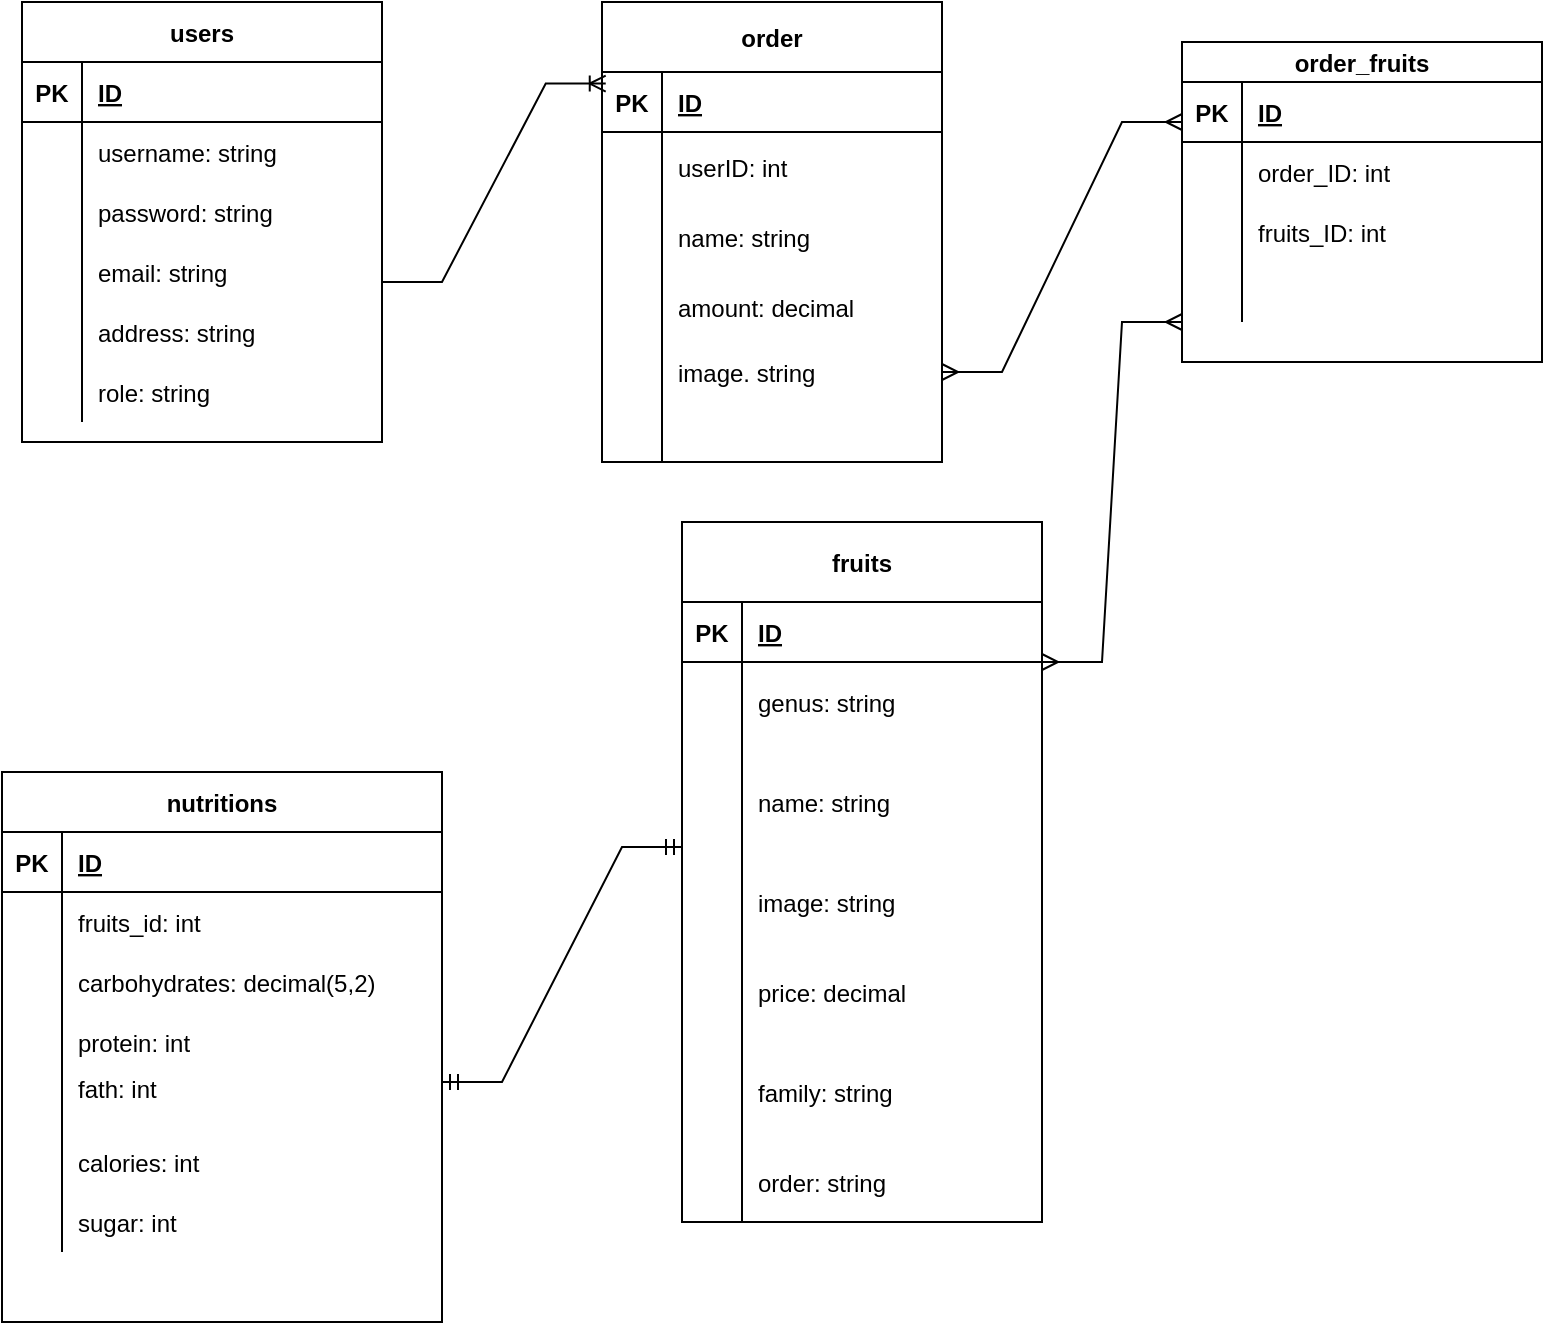 <mxfile version="19.0.3" type="device"><diagram id="cMghiJ5_jSuFZ60C_QX_" name="Pagina-1"><mxGraphModel dx="1038" dy="641" grid="1" gridSize="10" guides="1" tooltips="1" connect="1" arrows="1" fold="1" page="1" pageScale="1" pageWidth="827" pageHeight="1169" math="0" shadow="0"><root><mxCell id="0"/><mxCell id="1" parent="0"/><mxCell id="c5uVq7gcCtIKhNcMUofI-14" value="fruits" style="shape=table;startSize=40;container=1;collapsible=1;childLayout=tableLayout;fixedRows=1;rowLines=0;fontStyle=1;align=center;resizeLast=1;" parent="1" vertex="1"><mxGeometry x="370" y="300" width="180" height="350" as="geometry"/></mxCell><mxCell id="c5uVq7gcCtIKhNcMUofI-15" value="" style="shape=tableRow;horizontal=0;startSize=0;swimlaneHead=0;swimlaneBody=0;fillColor=none;collapsible=0;dropTarget=0;points=[[0,0.5],[1,0.5]];portConstraint=eastwest;top=0;left=0;right=0;bottom=1;" parent="c5uVq7gcCtIKhNcMUofI-14" vertex="1"><mxGeometry y="40" width="180" height="30" as="geometry"/></mxCell><mxCell id="c5uVq7gcCtIKhNcMUofI-16" value="PK" style="shape=partialRectangle;connectable=0;fillColor=none;top=0;left=0;bottom=0;right=0;fontStyle=1;overflow=hidden;" parent="c5uVq7gcCtIKhNcMUofI-15" vertex="1"><mxGeometry width="30" height="30" as="geometry"><mxRectangle width="30" height="30" as="alternateBounds"/></mxGeometry></mxCell><mxCell id="c5uVq7gcCtIKhNcMUofI-17" value="ID" style="shape=partialRectangle;connectable=0;fillColor=none;top=0;left=0;bottom=0;right=0;align=left;spacingLeft=6;fontStyle=5;overflow=hidden;" parent="c5uVq7gcCtIKhNcMUofI-15" vertex="1"><mxGeometry x="30" width="150" height="30" as="geometry"><mxRectangle width="150" height="30" as="alternateBounds"/></mxGeometry></mxCell><mxCell id="c5uVq7gcCtIKhNcMUofI-18" value="" style="shape=tableRow;horizontal=0;startSize=0;swimlaneHead=0;swimlaneBody=0;fillColor=none;collapsible=0;dropTarget=0;points=[[0,0.5],[1,0.5]];portConstraint=eastwest;top=0;left=0;right=0;bottom=0;" parent="c5uVq7gcCtIKhNcMUofI-14" vertex="1"><mxGeometry y="70" width="180" height="40" as="geometry"/></mxCell><mxCell id="c5uVq7gcCtIKhNcMUofI-19" value="" style="shape=partialRectangle;connectable=0;fillColor=none;top=0;left=0;bottom=0;right=0;editable=1;overflow=hidden;" parent="c5uVq7gcCtIKhNcMUofI-18" vertex="1"><mxGeometry width="30" height="40" as="geometry"><mxRectangle width="30" height="40" as="alternateBounds"/></mxGeometry></mxCell><mxCell id="c5uVq7gcCtIKhNcMUofI-20" value="genus: string" style="shape=partialRectangle;connectable=0;fillColor=none;top=0;left=0;bottom=0;right=0;align=left;spacingLeft=6;overflow=hidden;" parent="c5uVq7gcCtIKhNcMUofI-18" vertex="1"><mxGeometry x="30" width="150" height="40" as="geometry"><mxRectangle width="150" height="40" as="alternateBounds"/></mxGeometry></mxCell><mxCell id="c5uVq7gcCtIKhNcMUofI-21" value="" style="shape=tableRow;horizontal=0;startSize=0;swimlaneHead=0;swimlaneBody=0;fillColor=none;collapsible=0;dropTarget=0;points=[[0,0.5],[1,0.5]];portConstraint=eastwest;top=0;left=0;right=0;bottom=0;" parent="c5uVq7gcCtIKhNcMUofI-14" vertex="1"><mxGeometry y="110" width="180" height="60" as="geometry"/></mxCell><mxCell id="c5uVq7gcCtIKhNcMUofI-22" value="" style="shape=partialRectangle;connectable=0;fillColor=none;top=0;left=0;bottom=0;right=0;editable=1;overflow=hidden;" parent="c5uVq7gcCtIKhNcMUofI-21" vertex="1"><mxGeometry width="30" height="60" as="geometry"><mxRectangle width="30" height="60" as="alternateBounds"/></mxGeometry></mxCell><mxCell id="c5uVq7gcCtIKhNcMUofI-23" value="name: string" style="shape=partialRectangle;connectable=0;fillColor=none;top=0;left=0;bottom=0;right=0;align=left;spacingLeft=6;overflow=hidden;" parent="c5uVq7gcCtIKhNcMUofI-21" vertex="1"><mxGeometry x="30" width="150" height="60" as="geometry"><mxRectangle width="150" height="60" as="alternateBounds"/></mxGeometry></mxCell><mxCell id="c5uVq7gcCtIKhNcMUofI-24" value="" style="shape=tableRow;horizontal=0;startSize=0;swimlaneHead=0;swimlaneBody=0;fillColor=none;collapsible=0;dropTarget=0;points=[[0,0.5],[1,0.5]];portConstraint=eastwest;top=0;left=0;right=0;bottom=0;" parent="c5uVq7gcCtIKhNcMUofI-14" vertex="1"><mxGeometry y="170" width="180" height="40" as="geometry"/></mxCell><mxCell id="c5uVq7gcCtIKhNcMUofI-25" value="" style="shape=partialRectangle;connectable=0;fillColor=none;top=0;left=0;bottom=0;right=0;editable=1;overflow=hidden;" parent="c5uVq7gcCtIKhNcMUofI-24" vertex="1"><mxGeometry width="30" height="40" as="geometry"><mxRectangle width="30" height="40" as="alternateBounds"/></mxGeometry></mxCell><mxCell id="c5uVq7gcCtIKhNcMUofI-26" value="image: string" style="shape=partialRectangle;connectable=0;fillColor=none;top=0;left=0;bottom=0;right=0;align=left;spacingLeft=6;overflow=hidden;" parent="c5uVq7gcCtIKhNcMUofI-24" vertex="1"><mxGeometry x="30" width="150" height="40" as="geometry"><mxRectangle width="150" height="40" as="alternateBounds"/></mxGeometry></mxCell><mxCell id="c5uVq7gcCtIKhNcMUofI-30" value="" style="shape=tableRow;horizontal=0;startSize=0;swimlaneHead=0;swimlaneBody=0;fillColor=none;collapsible=0;dropTarget=0;points=[[0,0.5],[1,0.5]];portConstraint=eastwest;top=0;left=0;right=0;bottom=0;" parent="c5uVq7gcCtIKhNcMUofI-14" vertex="1"><mxGeometry y="210" width="180" height="50" as="geometry"/></mxCell><mxCell id="c5uVq7gcCtIKhNcMUofI-31" value="" style="shape=partialRectangle;connectable=0;fillColor=none;top=0;left=0;bottom=0;right=0;editable=1;overflow=hidden;" parent="c5uVq7gcCtIKhNcMUofI-30" vertex="1"><mxGeometry width="30" height="50" as="geometry"><mxRectangle width="30" height="50" as="alternateBounds"/></mxGeometry></mxCell><mxCell id="c5uVq7gcCtIKhNcMUofI-32" value="price: decimal" style="shape=partialRectangle;connectable=0;fillColor=none;top=0;left=0;bottom=0;right=0;align=left;spacingLeft=6;overflow=hidden;" parent="c5uVq7gcCtIKhNcMUofI-30" vertex="1"><mxGeometry x="30" width="150" height="50" as="geometry"><mxRectangle width="150" height="50" as="alternateBounds"/></mxGeometry></mxCell><mxCell id="c5uVq7gcCtIKhNcMUofI-33" value="" style="shape=tableRow;horizontal=0;startSize=0;swimlaneHead=0;swimlaneBody=0;fillColor=none;collapsible=0;dropTarget=0;points=[[0,0.5],[1,0.5]];portConstraint=eastwest;top=0;left=0;right=0;bottom=0;" parent="c5uVq7gcCtIKhNcMUofI-14" vertex="1"><mxGeometry y="260" width="180" height="50" as="geometry"/></mxCell><mxCell id="c5uVq7gcCtIKhNcMUofI-34" value="" style="shape=partialRectangle;connectable=0;fillColor=none;top=0;left=0;bottom=0;right=0;editable=1;overflow=hidden;" parent="c5uVq7gcCtIKhNcMUofI-33" vertex="1"><mxGeometry width="30" height="50" as="geometry"><mxRectangle width="30" height="50" as="alternateBounds"/></mxGeometry></mxCell><mxCell id="c5uVq7gcCtIKhNcMUofI-35" value="family: string" style="shape=partialRectangle;connectable=0;fillColor=none;top=0;left=0;bottom=0;right=0;align=left;spacingLeft=6;overflow=hidden;" parent="c5uVq7gcCtIKhNcMUofI-33" vertex="1"><mxGeometry x="30" width="150" height="50" as="geometry"><mxRectangle width="150" height="50" as="alternateBounds"/></mxGeometry></mxCell><mxCell id="c5uVq7gcCtIKhNcMUofI-42" value="" style="shape=tableRow;horizontal=0;startSize=0;swimlaneHead=0;swimlaneBody=0;fillColor=none;collapsible=0;dropTarget=0;points=[[0,0.5],[1,0.5]];portConstraint=eastwest;top=0;left=0;right=0;bottom=0;" parent="c5uVq7gcCtIKhNcMUofI-14" vertex="1"><mxGeometry y="310" width="180" height="40" as="geometry"/></mxCell><mxCell id="c5uVq7gcCtIKhNcMUofI-43" value="" style="shape=partialRectangle;connectable=0;fillColor=none;top=0;left=0;bottom=0;right=0;editable=1;overflow=hidden;" parent="c5uVq7gcCtIKhNcMUofI-42" vertex="1"><mxGeometry width="30" height="40" as="geometry"><mxRectangle width="30" height="40" as="alternateBounds"/></mxGeometry></mxCell><mxCell id="c5uVq7gcCtIKhNcMUofI-44" value="order: string" style="shape=partialRectangle;connectable=0;fillColor=none;top=0;left=0;bottom=0;right=0;align=left;spacingLeft=6;overflow=hidden;" parent="c5uVq7gcCtIKhNcMUofI-42" vertex="1"><mxGeometry x="30" width="150" height="40" as="geometry"><mxRectangle width="150" height="40" as="alternateBounds"/></mxGeometry></mxCell><mxCell id="c5uVq7gcCtIKhNcMUofI-45" value="nutritions" style="shape=table;startSize=30;container=1;collapsible=1;childLayout=tableLayout;fixedRows=1;rowLines=0;fontStyle=1;align=center;resizeLast=1;" parent="1" vertex="1"><mxGeometry x="30" y="425" width="220" height="275" as="geometry"/></mxCell><mxCell id="c5uVq7gcCtIKhNcMUofI-46" value="" style="shape=tableRow;horizontal=0;startSize=0;swimlaneHead=0;swimlaneBody=0;fillColor=none;collapsible=0;dropTarget=0;points=[[0,0.5],[1,0.5]];portConstraint=eastwest;top=0;left=0;right=0;bottom=1;" parent="c5uVq7gcCtIKhNcMUofI-45" vertex="1"><mxGeometry y="30" width="220" height="30" as="geometry"/></mxCell><mxCell id="c5uVq7gcCtIKhNcMUofI-47" value="PK" style="shape=partialRectangle;connectable=0;fillColor=none;top=0;left=0;bottom=0;right=0;fontStyle=1;overflow=hidden;" parent="c5uVq7gcCtIKhNcMUofI-46" vertex="1"><mxGeometry width="30" height="30" as="geometry"><mxRectangle width="30" height="30" as="alternateBounds"/></mxGeometry></mxCell><mxCell id="c5uVq7gcCtIKhNcMUofI-48" value="ID" style="shape=partialRectangle;connectable=0;fillColor=none;top=0;left=0;bottom=0;right=0;align=left;spacingLeft=6;fontStyle=5;overflow=hidden;" parent="c5uVq7gcCtIKhNcMUofI-46" vertex="1"><mxGeometry x="30" width="190" height="30" as="geometry"><mxRectangle width="190" height="30" as="alternateBounds"/></mxGeometry></mxCell><mxCell id="c5uVq7gcCtIKhNcMUofI-113" value="" style="shape=tableRow;horizontal=0;startSize=0;swimlaneHead=0;swimlaneBody=0;fillColor=none;collapsible=0;dropTarget=0;points=[[0,0.5],[1,0.5]];portConstraint=eastwest;top=0;left=0;right=0;bottom=0;" parent="c5uVq7gcCtIKhNcMUofI-45" vertex="1"><mxGeometry y="60" width="220" height="30" as="geometry"/></mxCell><mxCell id="c5uVq7gcCtIKhNcMUofI-114" value="" style="shape=partialRectangle;connectable=0;fillColor=none;top=0;left=0;bottom=0;right=0;editable=1;overflow=hidden;" parent="c5uVq7gcCtIKhNcMUofI-113" vertex="1"><mxGeometry width="30" height="30" as="geometry"><mxRectangle width="30" height="30" as="alternateBounds"/></mxGeometry></mxCell><mxCell id="c5uVq7gcCtIKhNcMUofI-115" value="fruits_id: int" style="shape=partialRectangle;connectable=0;fillColor=none;top=0;left=0;bottom=0;right=0;align=left;spacingLeft=6;overflow=hidden;" parent="c5uVq7gcCtIKhNcMUofI-113" vertex="1"><mxGeometry x="30" width="190" height="30" as="geometry"><mxRectangle width="190" height="30" as="alternateBounds"/></mxGeometry></mxCell><mxCell id="c5uVq7gcCtIKhNcMUofI-49" value="" style="shape=tableRow;horizontal=0;startSize=0;swimlaneHead=0;swimlaneBody=0;fillColor=none;collapsible=0;dropTarget=0;points=[[0,0.5],[1,0.5]];portConstraint=eastwest;top=0;left=0;right=0;bottom=0;" parent="c5uVq7gcCtIKhNcMUofI-45" vertex="1"><mxGeometry y="90" width="220" height="30" as="geometry"/></mxCell><mxCell id="c5uVq7gcCtIKhNcMUofI-50" value="" style="shape=partialRectangle;connectable=0;fillColor=none;top=0;left=0;bottom=0;right=0;editable=1;overflow=hidden;" parent="c5uVq7gcCtIKhNcMUofI-49" vertex="1"><mxGeometry width="30" height="30" as="geometry"><mxRectangle width="30" height="30" as="alternateBounds"/></mxGeometry></mxCell><mxCell id="c5uVq7gcCtIKhNcMUofI-51" value="carbohydrates: decimal(5,2)" style="shape=partialRectangle;connectable=0;fillColor=none;top=0;left=0;bottom=0;right=0;align=left;spacingLeft=6;overflow=hidden;" parent="c5uVq7gcCtIKhNcMUofI-49" vertex="1"><mxGeometry x="30" width="190" height="30" as="geometry"><mxRectangle width="190" height="30" as="alternateBounds"/></mxGeometry></mxCell><mxCell id="c5uVq7gcCtIKhNcMUofI-52" value="" style="shape=tableRow;horizontal=0;startSize=0;swimlaneHead=0;swimlaneBody=0;fillColor=none;collapsible=0;dropTarget=0;points=[[0,0.5],[1,0.5]];portConstraint=eastwest;top=0;left=0;right=0;bottom=0;" parent="c5uVq7gcCtIKhNcMUofI-45" vertex="1"><mxGeometry y="120" width="220" height="30" as="geometry"/></mxCell><mxCell id="c5uVq7gcCtIKhNcMUofI-53" value="" style="shape=partialRectangle;connectable=0;fillColor=none;top=0;left=0;bottom=0;right=0;editable=1;overflow=hidden;" parent="c5uVq7gcCtIKhNcMUofI-52" vertex="1"><mxGeometry width="30" height="30" as="geometry"><mxRectangle width="30" height="30" as="alternateBounds"/></mxGeometry></mxCell><mxCell id="c5uVq7gcCtIKhNcMUofI-54" value="protein: int" style="shape=partialRectangle;connectable=0;fillColor=none;top=0;left=0;bottom=0;right=0;align=left;spacingLeft=6;overflow=hidden;" parent="c5uVq7gcCtIKhNcMUofI-52" vertex="1"><mxGeometry x="30" width="190" height="30" as="geometry"><mxRectangle width="190" height="30" as="alternateBounds"/></mxGeometry></mxCell><mxCell id="c5uVq7gcCtIKhNcMUofI-58" value="" style="shape=tableRow;horizontal=0;startSize=0;swimlaneHead=0;swimlaneBody=0;fillColor=none;collapsible=0;dropTarget=0;points=[[0,0.5],[1,0.5]];portConstraint=eastwest;top=0;left=0;right=0;bottom=0;" parent="c5uVq7gcCtIKhNcMUofI-45" vertex="1"><mxGeometry y="150" width="220" height="30" as="geometry"/></mxCell><mxCell id="c5uVq7gcCtIKhNcMUofI-59" value="" style="shape=partialRectangle;connectable=0;fillColor=none;top=0;left=0;bottom=0;right=0;editable=1;overflow=hidden;" parent="c5uVq7gcCtIKhNcMUofI-58" vertex="1"><mxGeometry width="30" height="30" as="geometry"><mxRectangle width="30" height="30" as="alternateBounds"/></mxGeometry></mxCell><mxCell id="c5uVq7gcCtIKhNcMUofI-60" value="fath: int&#10;" style="shape=partialRectangle;connectable=0;fillColor=none;top=0;left=0;bottom=0;right=0;align=left;spacingLeft=6;overflow=hidden;" parent="c5uVq7gcCtIKhNcMUofI-58" vertex="1"><mxGeometry x="30" width="190" height="30" as="geometry"><mxRectangle width="190" height="30" as="alternateBounds"/></mxGeometry></mxCell><mxCell id="c5uVq7gcCtIKhNcMUofI-61" value="" style="shape=tableRow;horizontal=0;startSize=0;swimlaneHead=0;swimlaneBody=0;fillColor=none;collapsible=0;dropTarget=0;points=[[0,0.5],[1,0.5]];portConstraint=eastwest;top=0;left=0;right=0;bottom=0;" parent="c5uVq7gcCtIKhNcMUofI-45" vertex="1"><mxGeometry y="180" width="220" height="30" as="geometry"/></mxCell><mxCell id="c5uVq7gcCtIKhNcMUofI-62" value="" style="shape=partialRectangle;connectable=0;fillColor=none;top=0;left=0;bottom=0;right=0;editable=1;overflow=hidden;" parent="c5uVq7gcCtIKhNcMUofI-61" vertex="1"><mxGeometry width="30" height="30" as="geometry"><mxRectangle width="30" height="30" as="alternateBounds"/></mxGeometry></mxCell><mxCell id="c5uVq7gcCtIKhNcMUofI-63" value="calories: int" style="shape=partialRectangle;connectable=0;fillColor=none;top=0;left=0;bottom=0;right=0;align=left;spacingLeft=6;overflow=hidden;" parent="c5uVq7gcCtIKhNcMUofI-61" vertex="1"><mxGeometry x="30" width="190" height="30" as="geometry"><mxRectangle width="190" height="30" as="alternateBounds"/></mxGeometry></mxCell><mxCell id="c5uVq7gcCtIKhNcMUofI-55" value="" style="shape=tableRow;horizontal=0;startSize=0;swimlaneHead=0;swimlaneBody=0;fillColor=none;collapsible=0;dropTarget=0;points=[[0,0.5],[1,0.5]];portConstraint=eastwest;top=0;left=0;right=0;bottom=0;" parent="c5uVq7gcCtIKhNcMUofI-45" vertex="1"><mxGeometry y="210" width="220" height="30" as="geometry"/></mxCell><mxCell id="c5uVq7gcCtIKhNcMUofI-56" value="" style="shape=partialRectangle;connectable=0;fillColor=none;top=0;left=0;bottom=0;right=0;editable=1;overflow=hidden;" parent="c5uVq7gcCtIKhNcMUofI-55" vertex="1"><mxGeometry width="30" height="30" as="geometry"><mxRectangle width="30" height="30" as="alternateBounds"/></mxGeometry></mxCell><mxCell id="c5uVq7gcCtIKhNcMUofI-57" value="sugar: int" style="shape=partialRectangle;connectable=0;fillColor=none;top=0;left=0;bottom=0;right=0;align=left;spacingLeft=6;overflow=hidden;" parent="c5uVq7gcCtIKhNcMUofI-55" vertex="1"><mxGeometry x="30" width="190" height="30" as="geometry"><mxRectangle width="190" height="30" as="alternateBounds"/></mxGeometry></mxCell><mxCell id="c5uVq7gcCtIKhNcMUofI-65" value="users" style="shape=table;startSize=30;container=1;collapsible=1;childLayout=tableLayout;fixedRows=1;rowLines=0;fontStyle=1;align=center;resizeLast=1;" parent="1" vertex="1"><mxGeometry x="40" y="40" width="180" height="220" as="geometry"/></mxCell><mxCell id="c5uVq7gcCtIKhNcMUofI-66" value="" style="shape=tableRow;horizontal=0;startSize=0;swimlaneHead=0;swimlaneBody=0;fillColor=none;collapsible=0;dropTarget=0;points=[[0,0.5],[1,0.5]];portConstraint=eastwest;top=0;left=0;right=0;bottom=1;" parent="c5uVq7gcCtIKhNcMUofI-65" vertex="1"><mxGeometry y="30" width="180" height="30" as="geometry"/></mxCell><mxCell id="c5uVq7gcCtIKhNcMUofI-67" value="PK" style="shape=partialRectangle;connectable=0;fillColor=none;top=0;left=0;bottom=0;right=0;fontStyle=1;overflow=hidden;" parent="c5uVq7gcCtIKhNcMUofI-66" vertex="1"><mxGeometry width="30" height="30" as="geometry"><mxRectangle width="30" height="30" as="alternateBounds"/></mxGeometry></mxCell><mxCell id="c5uVq7gcCtIKhNcMUofI-68" value="ID" style="shape=partialRectangle;connectable=0;fillColor=none;top=0;left=0;bottom=0;right=0;align=left;spacingLeft=6;fontStyle=5;overflow=hidden;" parent="c5uVq7gcCtIKhNcMUofI-66" vertex="1"><mxGeometry x="30" width="150" height="30" as="geometry"><mxRectangle width="150" height="30" as="alternateBounds"/></mxGeometry></mxCell><mxCell id="c5uVq7gcCtIKhNcMUofI-69" value="" style="shape=tableRow;horizontal=0;startSize=0;swimlaneHead=0;swimlaneBody=0;fillColor=none;collapsible=0;dropTarget=0;points=[[0,0.5],[1,0.5]];portConstraint=eastwest;top=0;left=0;right=0;bottom=0;" parent="c5uVq7gcCtIKhNcMUofI-65" vertex="1"><mxGeometry y="60" width="180" height="30" as="geometry"/></mxCell><mxCell id="c5uVq7gcCtIKhNcMUofI-70" value="" style="shape=partialRectangle;connectable=0;fillColor=none;top=0;left=0;bottom=0;right=0;editable=1;overflow=hidden;" parent="c5uVq7gcCtIKhNcMUofI-69" vertex="1"><mxGeometry width="30" height="30" as="geometry"><mxRectangle width="30" height="30" as="alternateBounds"/></mxGeometry></mxCell><mxCell id="c5uVq7gcCtIKhNcMUofI-71" value="username: string" style="shape=partialRectangle;connectable=0;fillColor=none;top=0;left=0;bottom=0;right=0;align=left;spacingLeft=6;overflow=hidden;" parent="c5uVq7gcCtIKhNcMUofI-69" vertex="1"><mxGeometry x="30" width="150" height="30" as="geometry"><mxRectangle width="150" height="30" as="alternateBounds"/></mxGeometry></mxCell><mxCell id="c5uVq7gcCtIKhNcMUofI-72" value="" style="shape=tableRow;horizontal=0;startSize=0;swimlaneHead=0;swimlaneBody=0;fillColor=none;collapsible=0;dropTarget=0;points=[[0,0.5],[1,0.5]];portConstraint=eastwest;top=0;left=0;right=0;bottom=0;" parent="c5uVq7gcCtIKhNcMUofI-65" vertex="1"><mxGeometry y="90" width="180" height="30" as="geometry"/></mxCell><mxCell id="c5uVq7gcCtIKhNcMUofI-73" value="" style="shape=partialRectangle;connectable=0;fillColor=none;top=0;left=0;bottom=0;right=0;editable=1;overflow=hidden;" parent="c5uVq7gcCtIKhNcMUofI-72" vertex="1"><mxGeometry width="30" height="30" as="geometry"><mxRectangle width="30" height="30" as="alternateBounds"/></mxGeometry></mxCell><mxCell id="c5uVq7gcCtIKhNcMUofI-74" value="password: string" style="shape=partialRectangle;connectable=0;fillColor=none;top=0;left=0;bottom=0;right=0;align=left;spacingLeft=6;overflow=hidden;" parent="c5uVq7gcCtIKhNcMUofI-72" vertex="1"><mxGeometry x="30" width="150" height="30" as="geometry"><mxRectangle width="150" height="30" as="alternateBounds"/></mxGeometry></mxCell><mxCell id="c5uVq7gcCtIKhNcMUofI-75" value="" style="shape=tableRow;horizontal=0;startSize=0;swimlaneHead=0;swimlaneBody=0;fillColor=none;collapsible=0;dropTarget=0;points=[[0,0.5],[1,0.5]];portConstraint=eastwest;top=0;left=0;right=0;bottom=0;" parent="c5uVq7gcCtIKhNcMUofI-65" vertex="1"><mxGeometry y="120" width="180" height="30" as="geometry"/></mxCell><mxCell id="c5uVq7gcCtIKhNcMUofI-76" value="" style="shape=partialRectangle;connectable=0;fillColor=none;top=0;left=0;bottom=0;right=0;editable=1;overflow=hidden;" parent="c5uVq7gcCtIKhNcMUofI-75" vertex="1"><mxGeometry width="30" height="30" as="geometry"><mxRectangle width="30" height="30" as="alternateBounds"/></mxGeometry></mxCell><mxCell id="c5uVq7gcCtIKhNcMUofI-77" value="email: string" style="shape=partialRectangle;connectable=0;fillColor=none;top=0;left=0;bottom=0;right=0;align=left;spacingLeft=6;overflow=hidden;" parent="c5uVq7gcCtIKhNcMUofI-75" vertex="1"><mxGeometry x="30" width="150" height="30" as="geometry"><mxRectangle width="150" height="30" as="alternateBounds"/></mxGeometry></mxCell><mxCell id="c5uVq7gcCtIKhNcMUofI-134" value="" style="shape=tableRow;horizontal=0;startSize=0;swimlaneHead=0;swimlaneBody=0;fillColor=none;collapsible=0;dropTarget=0;points=[[0,0.5],[1,0.5]];portConstraint=eastwest;top=0;left=0;right=0;bottom=0;" parent="c5uVq7gcCtIKhNcMUofI-65" vertex="1"><mxGeometry y="150" width="180" height="30" as="geometry"/></mxCell><mxCell id="c5uVq7gcCtIKhNcMUofI-135" value="" style="shape=partialRectangle;connectable=0;fillColor=none;top=0;left=0;bottom=0;right=0;editable=1;overflow=hidden;" parent="c5uVq7gcCtIKhNcMUofI-134" vertex="1"><mxGeometry width="30" height="30" as="geometry"><mxRectangle width="30" height="30" as="alternateBounds"/></mxGeometry></mxCell><mxCell id="c5uVq7gcCtIKhNcMUofI-136" value="address: string" style="shape=partialRectangle;connectable=0;fillColor=none;top=0;left=0;bottom=0;right=0;align=left;spacingLeft=6;overflow=hidden;" parent="c5uVq7gcCtIKhNcMUofI-134" vertex="1"><mxGeometry x="30" width="150" height="30" as="geometry"><mxRectangle width="150" height="30" as="alternateBounds"/></mxGeometry></mxCell><mxCell id="c5uVq7gcCtIKhNcMUofI-91" value="" style="shape=tableRow;horizontal=0;startSize=0;swimlaneHead=0;swimlaneBody=0;fillColor=none;collapsible=0;dropTarget=0;points=[[0,0.5],[1,0.5]];portConstraint=eastwest;top=0;left=0;right=0;bottom=0;" parent="c5uVq7gcCtIKhNcMUofI-65" vertex="1"><mxGeometry y="180" width="180" height="30" as="geometry"/></mxCell><mxCell id="c5uVq7gcCtIKhNcMUofI-92" value="" style="shape=partialRectangle;connectable=0;fillColor=none;top=0;left=0;bottom=0;right=0;editable=1;overflow=hidden;" parent="c5uVq7gcCtIKhNcMUofI-91" vertex="1"><mxGeometry width="30" height="30" as="geometry"><mxRectangle width="30" height="30" as="alternateBounds"/></mxGeometry></mxCell><mxCell id="c5uVq7gcCtIKhNcMUofI-93" value="role: string" style="shape=partialRectangle;connectable=0;fillColor=none;top=0;left=0;bottom=0;right=0;align=left;spacingLeft=6;overflow=hidden;" parent="c5uVq7gcCtIKhNcMUofI-91" vertex="1"><mxGeometry x="30" width="150" height="30" as="geometry"><mxRectangle width="150" height="30" as="alternateBounds"/></mxGeometry></mxCell><mxCell id="c5uVq7gcCtIKhNcMUofI-95" value="order" style="shape=table;startSize=35;container=1;collapsible=1;childLayout=tableLayout;fixedRows=1;rowLines=0;fontStyle=1;align=center;resizeLast=1;" parent="1" vertex="1"><mxGeometry x="330" y="40" width="170" height="230" as="geometry"/></mxCell><mxCell id="c5uVq7gcCtIKhNcMUofI-96" value="" style="shape=tableRow;horizontal=0;startSize=0;swimlaneHead=0;swimlaneBody=0;fillColor=none;collapsible=0;dropTarget=0;points=[[0,0.5],[1,0.5]];portConstraint=eastwest;top=0;left=0;right=0;bottom=1;" parent="c5uVq7gcCtIKhNcMUofI-95" vertex="1"><mxGeometry y="35" width="170" height="30" as="geometry"/></mxCell><mxCell id="c5uVq7gcCtIKhNcMUofI-97" value="PK" style="shape=partialRectangle;connectable=0;fillColor=none;top=0;left=0;bottom=0;right=0;fontStyle=1;overflow=hidden;" parent="c5uVq7gcCtIKhNcMUofI-96" vertex="1"><mxGeometry width="30" height="30" as="geometry"><mxRectangle width="30" height="30" as="alternateBounds"/></mxGeometry></mxCell><mxCell id="c5uVq7gcCtIKhNcMUofI-98" value="ID" style="shape=partialRectangle;connectable=0;fillColor=none;top=0;left=0;bottom=0;right=0;align=left;spacingLeft=6;fontStyle=5;overflow=hidden;" parent="c5uVq7gcCtIKhNcMUofI-96" vertex="1"><mxGeometry x="30" width="140" height="30" as="geometry"><mxRectangle width="140" height="30" as="alternateBounds"/></mxGeometry></mxCell><mxCell id="c5uVq7gcCtIKhNcMUofI-99" value="" style="shape=tableRow;horizontal=0;startSize=0;swimlaneHead=0;swimlaneBody=0;fillColor=none;collapsible=0;dropTarget=0;points=[[0,0.5],[1,0.5]];portConstraint=eastwest;top=0;left=0;right=0;bottom=0;" parent="c5uVq7gcCtIKhNcMUofI-95" vertex="1"><mxGeometry y="65" width="170" height="35" as="geometry"/></mxCell><mxCell id="c5uVq7gcCtIKhNcMUofI-100" value="" style="shape=partialRectangle;connectable=0;fillColor=none;top=0;left=0;bottom=0;right=0;editable=1;overflow=hidden;" parent="c5uVq7gcCtIKhNcMUofI-99" vertex="1"><mxGeometry width="30" height="35" as="geometry"><mxRectangle width="30" height="35" as="alternateBounds"/></mxGeometry></mxCell><mxCell id="c5uVq7gcCtIKhNcMUofI-101" value="userID: int" style="shape=partialRectangle;connectable=0;fillColor=none;top=0;left=0;bottom=0;right=0;align=left;spacingLeft=6;overflow=hidden;" parent="c5uVq7gcCtIKhNcMUofI-99" vertex="1"><mxGeometry x="30" width="140" height="35" as="geometry"><mxRectangle width="140" height="35" as="alternateBounds"/></mxGeometry></mxCell><mxCell id="uz2VHnUL1FlX4Y18d-Av-1" value="" style="shape=tableRow;horizontal=0;startSize=0;swimlaneHead=0;swimlaneBody=0;fillColor=none;collapsible=0;dropTarget=0;points=[[0,0.5],[1,0.5]];portConstraint=eastwest;top=0;left=0;right=0;bottom=0;" vertex="1" parent="c5uVq7gcCtIKhNcMUofI-95"><mxGeometry y="100" width="170" height="35" as="geometry"/></mxCell><mxCell id="uz2VHnUL1FlX4Y18d-Av-2" value="" style="shape=partialRectangle;connectable=0;fillColor=none;top=0;left=0;bottom=0;right=0;editable=1;overflow=hidden;" vertex="1" parent="uz2VHnUL1FlX4Y18d-Av-1"><mxGeometry width="30" height="35" as="geometry"><mxRectangle width="30" height="35" as="alternateBounds"/></mxGeometry></mxCell><mxCell id="uz2VHnUL1FlX4Y18d-Av-3" value="name: string" style="shape=partialRectangle;connectable=0;fillColor=none;top=0;left=0;bottom=0;right=0;align=left;spacingLeft=6;overflow=hidden;" vertex="1" parent="uz2VHnUL1FlX4Y18d-Av-1"><mxGeometry x="30" width="140" height="35" as="geometry"><mxRectangle width="140" height="35" as="alternateBounds"/></mxGeometry></mxCell><mxCell id="c5uVq7gcCtIKhNcMUofI-137" value="" style="shape=tableRow;horizontal=0;startSize=0;swimlaneHead=0;swimlaneBody=0;fillColor=none;collapsible=0;dropTarget=0;points=[[0,0.5],[1,0.5]];portConstraint=eastwest;top=0;left=0;right=0;bottom=0;" parent="c5uVq7gcCtIKhNcMUofI-95" vertex="1"><mxGeometry y="135" width="170" height="35" as="geometry"/></mxCell><mxCell id="c5uVq7gcCtIKhNcMUofI-138" value="" style="shape=partialRectangle;connectable=0;fillColor=none;top=0;left=0;bottom=0;right=0;editable=1;overflow=hidden;" parent="c5uVq7gcCtIKhNcMUofI-137" vertex="1"><mxGeometry width="30" height="35" as="geometry"><mxRectangle width="30" height="35" as="alternateBounds"/></mxGeometry></mxCell><mxCell id="c5uVq7gcCtIKhNcMUofI-139" value="amount: decimal" style="shape=partialRectangle;connectable=0;fillColor=none;top=0;left=0;bottom=0;right=0;align=left;spacingLeft=6;overflow=hidden;" parent="c5uVq7gcCtIKhNcMUofI-137" vertex="1"><mxGeometry x="30" width="140" height="35" as="geometry"><mxRectangle width="140" height="35" as="alternateBounds"/></mxGeometry></mxCell><mxCell id="c5uVq7gcCtIKhNcMUofI-102" value="" style="shape=tableRow;horizontal=0;startSize=0;swimlaneHead=0;swimlaneBody=0;fillColor=none;collapsible=0;dropTarget=0;points=[[0,0.5],[1,0.5]];portConstraint=eastwest;top=0;left=0;right=0;bottom=0;" parent="c5uVq7gcCtIKhNcMUofI-95" vertex="1"><mxGeometry y="170" width="170" height="30" as="geometry"/></mxCell><mxCell id="c5uVq7gcCtIKhNcMUofI-103" value="" style="shape=partialRectangle;connectable=0;fillColor=none;top=0;left=0;bottom=0;right=0;editable=1;overflow=hidden;" parent="c5uVq7gcCtIKhNcMUofI-102" vertex="1"><mxGeometry width="30" height="30" as="geometry"><mxRectangle width="30" height="30" as="alternateBounds"/></mxGeometry></mxCell><mxCell id="c5uVq7gcCtIKhNcMUofI-104" value="image. string" style="shape=partialRectangle;connectable=0;fillColor=none;top=0;left=0;bottom=0;right=0;align=left;spacingLeft=6;overflow=hidden;" parent="c5uVq7gcCtIKhNcMUofI-102" vertex="1"><mxGeometry x="30" width="140" height="30" as="geometry"><mxRectangle width="140" height="30" as="alternateBounds"/></mxGeometry></mxCell><mxCell id="c5uVq7gcCtIKhNcMUofI-105" value="" style="shape=tableRow;horizontal=0;startSize=0;swimlaneHead=0;swimlaneBody=0;fillColor=none;collapsible=0;dropTarget=0;points=[[0,0.5],[1,0.5]];portConstraint=eastwest;top=0;left=0;right=0;bottom=0;" parent="c5uVq7gcCtIKhNcMUofI-95" vertex="1"><mxGeometry y="200" width="170" height="30" as="geometry"/></mxCell><mxCell id="c5uVq7gcCtIKhNcMUofI-106" value="" style="shape=partialRectangle;connectable=0;fillColor=none;top=0;left=0;bottom=0;right=0;editable=1;overflow=hidden;" parent="c5uVq7gcCtIKhNcMUofI-105" vertex="1"><mxGeometry width="30" height="30" as="geometry"><mxRectangle width="30" height="30" as="alternateBounds"/></mxGeometry></mxCell><mxCell id="c5uVq7gcCtIKhNcMUofI-107" value="" style="shape=partialRectangle;connectable=0;fillColor=none;top=0;left=0;bottom=0;right=0;align=left;spacingLeft=6;overflow=hidden;" parent="c5uVq7gcCtIKhNcMUofI-105" vertex="1"><mxGeometry x="30" width="140" height="30" as="geometry"><mxRectangle width="140" height="30" as="alternateBounds"/></mxGeometry></mxCell><mxCell id="c5uVq7gcCtIKhNcMUofI-119" value="order_fruits" style="shape=table;startSize=20;container=1;collapsible=1;childLayout=tableLayout;fixedRows=1;rowLines=0;fontStyle=1;align=center;resizeLast=1;" parent="1" vertex="1"><mxGeometry x="620" y="60" width="180" height="160" as="geometry"/></mxCell><mxCell id="c5uVq7gcCtIKhNcMUofI-120" value="" style="shape=tableRow;horizontal=0;startSize=0;swimlaneHead=0;swimlaneBody=0;fillColor=none;collapsible=0;dropTarget=0;points=[[0,0.5],[1,0.5]];portConstraint=eastwest;top=0;left=0;right=0;bottom=1;" parent="c5uVq7gcCtIKhNcMUofI-119" vertex="1"><mxGeometry y="20" width="180" height="30" as="geometry"/></mxCell><mxCell id="c5uVq7gcCtIKhNcMUofI-121" value="PK" style="shape=partialRectangle;connectable=0;fillColor=none;top=0;left=0;bottom=0;right=0;fontStyle=1;overflow=hidden;" parent="c5uVq7gcCtIKhNcMUofI-120" vertex="1"><mxGeometry width="30" height="30" as="geometry"><mxRectangle width="30" height="30" as="alternateBounds"/></mxGeometry></mxCell><mxCell id="c5uVq7gcCtIKhNcMUofI-122" value="ID" style="shape=partialRectangle;connectable=0;fillColor=none;top=0;left=0;bottom=0;right=0;align=left;spacingLeft=6;fontStyle=5;overflow=hidden;" parent="c5uVq7gcCtIKhNcMUofI-120" vertex="1"><mxGeometry x="30" width="150" height="30" as="geometry"><mxRectangle width="150" height="30" as="alternateBounds"/></mxGeometry></mxCell><mxCell id="c5uVq7gcCtIKhNcMUofI-123" value="" style="shape=tableRow;horizontal=0;startSize=0;swimlaneHead=0;swimlaneBody=0;fillColor=none;collapsible=0;dropTarget=0;points=[[0,0.5],[1,0.5]];portConstraint=eastwest;top=0;left=0;right=0;bottom=0;" parent="c5uVq7gcCtIKhNcMUofI-119" vertex="1"><mxGeometry y="50" width="180" height="30" as="geometry"/></mxCell><mxCell id="c5uVq7gcCtIKhNcMUofI-124" value="" style="shape=partialRectangle;connectable=0;fillColor=none;top=0;left=0;bottom=0;right=0;editable=1;overflow=hidden;" parent="c5uVq7gcCtIKhNcMUofI-123" vertex="1"><mxGeometry width="30" height="30" as="geometry"><mxRectangle width="30" height="30" as="alternateBounds"/></mxGeometry></mxCell><mxCell id="c5uVq7gcCtIKhNcMUofI-125" value="order_ID: int" style="shape=partialRectangle;connectable=0;fillColor=none;top=0;left=0;bottom=0;right=0;align=left;spacingLeft=6;overflow=hidden;" parent="c5uVq7gcCtIKhNcMUofI-123" vertex="1"><mxGeometry x="30" width="150" height="30" as="geometry"><mxRectangle width="150" height="30" as="alternateBounds"/></mxGeometry></mxCell><mxCell id="c5uVq7gcCtIKhNcMUofI-126" value="" style="shape=tableRow;horizontal=0;startSize=0;swimlaneHead=0;swimlaneBody=0;fillColor=none;collapsible=0;dropTarget=0;points=[[0,0.5],[1,0.5]];portConstraint=eastwest;top=0;left=0;right=0;bottom=0;" parent="c5uVq7gcCtIKhNcMUofI-119" vertex="1"><mxGeometry y="80" width="180" height="30" as="geometry"/></mxCell><mxCell id="c5uVq7gcCtIKhNcMUofI-127" value="" style="shape=partialRectangle;connectable=0;fillColor=none;top=0;left=0;bottom=0;right=0;editable=1;overflow=hidden;" parent="c5uVq7gcCtIKhNcMUofI-126" vertex="1"><mxGeometry width="30" height="30" as="geometry"><mxRectangle width="30" height="30" as="alternateBounds"/></mxGeometry></mxCell><mxCell id="c5uVq7gcCtIKhNcMUofI-128" value="fruits_ID: int" style="shape=partialRectangle;connectable=0;fillColor=none;top=0;left=0;bottom=0;right=0;align=left;spacingLeft=6;overflow=hidden;" parent="c5uVq7gcCtIKhNcMUofI-126" vertex="1"><mxGeometry x="30" width="150" height="30" as="geometry"><mxRectangle width="150" height="30" as="alternateBounds"/></mxGeometry></mxCell><mxCell id="c5uVq7gcCtIKhNcMUofI-129" value="" style="shape=tableRow;horizontal=0;startSize=0;swimlaneHead=0;swimlaneBody=0;fillColor=none;collapsible=0;dropTarget=0;points=[[0,0.5],[1,0.5]];portConstraint=eastwest;top=0;left=0;right=0;bottom=0;" parent="c5uVq7gcCtIKhNcMUofI-119" vertex="1"><mxGeometry y="110" width="180" height="30" as="geometry"/></mxCell><mxCell id="c5uVq7gcCtIKhNcMUofI-130" value="" style="shape=partialRectangle;connectable=0;fillColor=none;top=0;left=0;bottom=0;right=0;editable=1;overflow=hidden;" parent="c5uVq7gcCtIKhNcMUofI-129" vertex="1"><mxGeometry width="30" height="30" as="geometry"><mxRectangle width="30" height="30" as="alternateBounds"/></mxGeometry></mxCell><mxCell id="c5uVq7gcCtIKhNcMUofI-131" value="" style="shape=partialRectangle;connectable=0;fillColor=none;top=0;left=0;bottom=0;right=0;align=left;spacingLeft=6;overflow=hidden;" parent="c5uVq7gcCtIKhNcMUofI-129" vertex="1"><mxGeometry x="30" width="150" height="30" as="geometry"><mxRectangle width="150" height="30" as="alternateBounds"/></mxGeometry></mxCell><mxCell id="c5uVq7gcCtIKhNcMUofI-133" value="" style="edgeStyle=entityRelationEdgeStyle;fontSize=12;html=1;endArrow=ERoneToMany;rounded=0;entryX=0.011;entryY=0.193;entryDx=0;entryDy=0;entryPerimeter=0;" parent="1" target="c5uVq7gcCtIKhNcMUofI-96" edge="1"><mxGeometry width="100" height="100" relative="1" as="geometry"><mxPoint x="220" y="180" as="sourcePoint"/><mxPoint x="320" y="80" as="targetPoint"/></mxGeometry></mxCell><mxCell id="c5uVq7gcCtIKhNcMUofI-140" value="" style="edgeStyle=entityRelationEdgeStyle;fontSize=12;html=1;endArrow=ERmany;startArrow=ERmany;rounded=0;" parent="1" source="c5uVq7gcCtIKhNcMUofI-102" edge="1"><mxGeometry width="100" height="100" relative="1" as="geometry"><mxPoint x="520" y="200" as="sourcePoint"/><mxPoint x="620" y="100" as="targetPoint"/></mxGeometry></mxCell><mxCell id="c5uVq7gcCtIKhNcMUofI-141" value="" style="edgeStyle=entityRelationEdgeStyle;fontSize=12;html=1;endArrow=ERmany;startArrow=ERmany;rounded=0;" parent="1" edge="1"><mxGeometry width="100" height="100" relative="1" as="geometry"><mxPoint x="550" y="370" as="sourcePoint"/><mxPoint x="620" y="200" as="targetPoint"/></mxGeometry></mxCell><mxCell id="c5uVq7gcCtIKhNcMUofI-142" value="" style="edgeStyle=entityRelationEdgeStyle;fontSize=12;html=1;endArrow=ERmandOne;startArrow=ERmandOne;rounded=0;entryX=0;entryY=0.875;entryDx=0;entryDy=0;entryPerimeter=0;" parent="1" target="c5uVq7gcCtIKhNcMUofI-21" edge="1"><mxGeometry width="100" height="100" relative="1" as="geometry"><mxPoint x="250" y="580" as="sourcePoint"/><mxPoint x="350" y="480" as="targetPoint"/></mxGeometry></mxCell></root></mxGraphModel></diagram></mxfile>